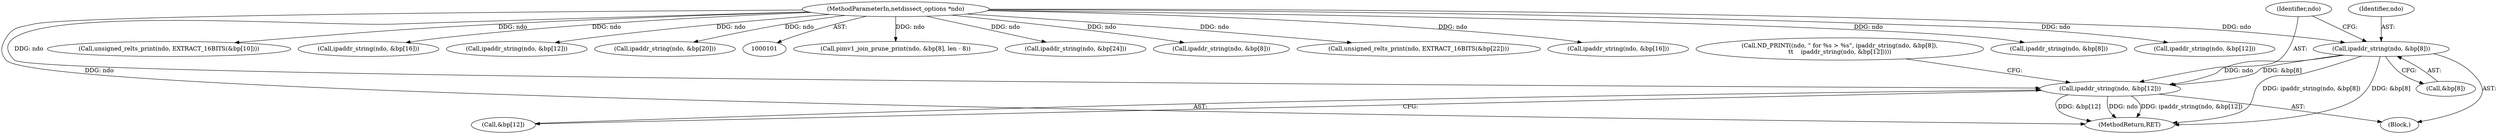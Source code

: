 digraph "0_tcpdump_5dc1860d8267b1e0cb78c9ffa2a40bea2fdb3ddc_2@array" {
"1000236" [label="(Call,ipaddr_string(ndo, &bp[8]))"];
"1000102" [label="(MethodParameterIn,netdissect_options *ndo)"];
"1000242" [label="(Call,ipaddr_string(ndo, &bp[12]))"];
"1000399" [label="(Call,pimv1_join_prune_print(ndo, &bp[8], len - 8))"];
"1000438" [label="(MethodReturn,RET)"];
"1000236" [label="(Call,ipaddr_string(ndo, &bp[8]))"];
"1000216" [label="(Call,ipaddr_string(ndo, &bp[24]))"];
"1000328" [label="(Call,ipaddr_string(ndo, &bp[8]))"];
"1000301" [label="(Call,unsigned_relts_print(ndo, EXTRACT_16BITS(&bp[22])))"];
"1000322" [label="(Call,ipaddr_string(ndo, &bp[16]))"];
"1000237" [label="(Identifier,ndo)"];
"1000265" [label="(Call,ipaddr_string(ndo, &bp[8]))"];
"1000235" [label="(Block,)"];
"1000284" [label="(Call,ipaddr_string(ndo, &bp[12]))"];
"1000244" [label="(Call,&bp[12])"];
"1000186" [label="(Call,unsigned_relts_print(ndo, EXTRACT_16BITS(&bp[10])))"];
"1000243" [label="(Identifier,ndo)"];
"1000242" [label="(Call,ipaddr_string(ndo, &bp[12]))"];
"1000295" [label="(Call,ipaddr_string(ndo, &bp[16]))"];
"1000238" [label="(Call,&bp[8])"];
"1000230" [label="(Call,ND_PRINT((ndo, \" for %s > %s\", ipaddr_string(ndo, &bp[8]),\n\t\t    ipaddr_string(ndo, &bp[12]))))"];
"1000347" [label="(Call,ipaddr_string(ndo, &bp[12]))"];
"1000210" [label="(Call,ipaddr_string(ndo, &bp[20]))"];
"1000102" [label="(MethodParameterIn,netdissect_options *ndo)"];
"1000236" -> "1000235"  [label="AST: "];
"1000236" -> "1000238"  [label="CFG: "];
"1000237" -> "1000236"  [label="AST: "];
"1000238" -> "1000236"  [label="AST: "];
"1000243" -> "1000236"  [label="CFG: "];
"1000236" -> "1000438"  [label="DDG: ipaddr_string(ndo, &bp[8])"];
"1000236" -> "1000438"  [label="DDG: &bp[8]"];
"1000102" -> "1000236"  [label="DDG: ndo"];
"1000236" -> "1000242"  [label="DDG: ndo"];
"1000236" -> "1000242"  [label="DDG: &bp[8]"];
"1000102" -> "1000101"  [label="AST: "];
"1000102" -> "1000438"  [label="DDG: ndo"];
"1000102" -> "1000186"  [label="DDG: ndo"];
"1000102" -> "1000210"  [label="DDG: ndo"];
"1000102" -> "1000216"  [label="DDG: ndo"];
"1000102" -> "1000242"  [label="DDG: ndo"];
"1000102" -> "1000265"  [label="DDG: ndo"];
"1000102" -> "1000284"  [label="DDG: ndo"];
"1000102" -> "1000295"  [label="DDG: ndo"];
"1000102" -> "1000301"  [label="DDG: ndo"];
"1000102" -> "1000322"  [label="DDG: ndo"];
"1000102" -> "1000328"  [label="DDG: ndo"];
"1000102" -> "1000347"  [label="DDG: ndo"];
"1000102" -> "1000399"  [label="DDG: ndo"];
"1000242" -> "1000235"  [label="AST: "];
"1000242" -> "1000244"  [label="CFG: "];
"1000243" -> "1000242"  [label="AST: "];
"1000244" -> "1000242"  [label="AST: "];
"1000230" -> "1000242"  [label="CFG: "];
"1000242" -> "1000438"  [label="DDG: ipaddr_string(ndo, &bp[12])"];
"1000242" -> "1000438"  [label="DDG: &bp[12]"];
"1000242" -> "1000438"  [label="DDG: ndo"];
}
